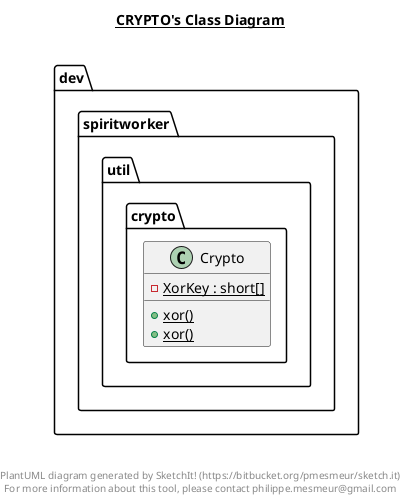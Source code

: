 @startuml

title __CRYPTO's Class Diagram__\n

  namespace dev.spiritworker {
    namespace util {
      namespace crypto {
        class dev.spiritworker.util.crypto.Crypto {
            {static} - XorKey : short[]
            {static} + xor()
            {static} + xor()
        }
      }
    }
  }
  



right footer


PlantUML diagram generated by SketchIt! (https://bitbucket.org/pmesmeur/sketch.it)
For more information about this tool, please contact philippe.mesmeur@gmail.com
endfooter

@enduml
